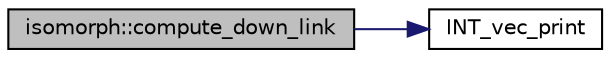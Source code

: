 digraph "isomorph::compute_down_link"
{
  edge [fontname="Helvetica",fontsize="10",labelfontname="Helvetica",labelfontsize="10"];
  node [fontname="Helvetica",fontsize="10",shape=record];
  rankdir="LR";
  Node1271 [label="isomorph::compute_down_link",height=0.2,width=0.4,color="black", fillcolor="grey75", style="filled", fontcolor="black"];
  Node1271 -> Node1272 [color="midnightblue",fontsize="10",style="solid",fontname="Helvetica"];
  Node1272 [label="INT_vec_print",height=0.2,width=0.4,color="black", fillcolor="white", style="filled",URL="$df/dbf/sajeeb_8_c.html#a79a5901af0b47dd0d694109543c027fe"];
}
